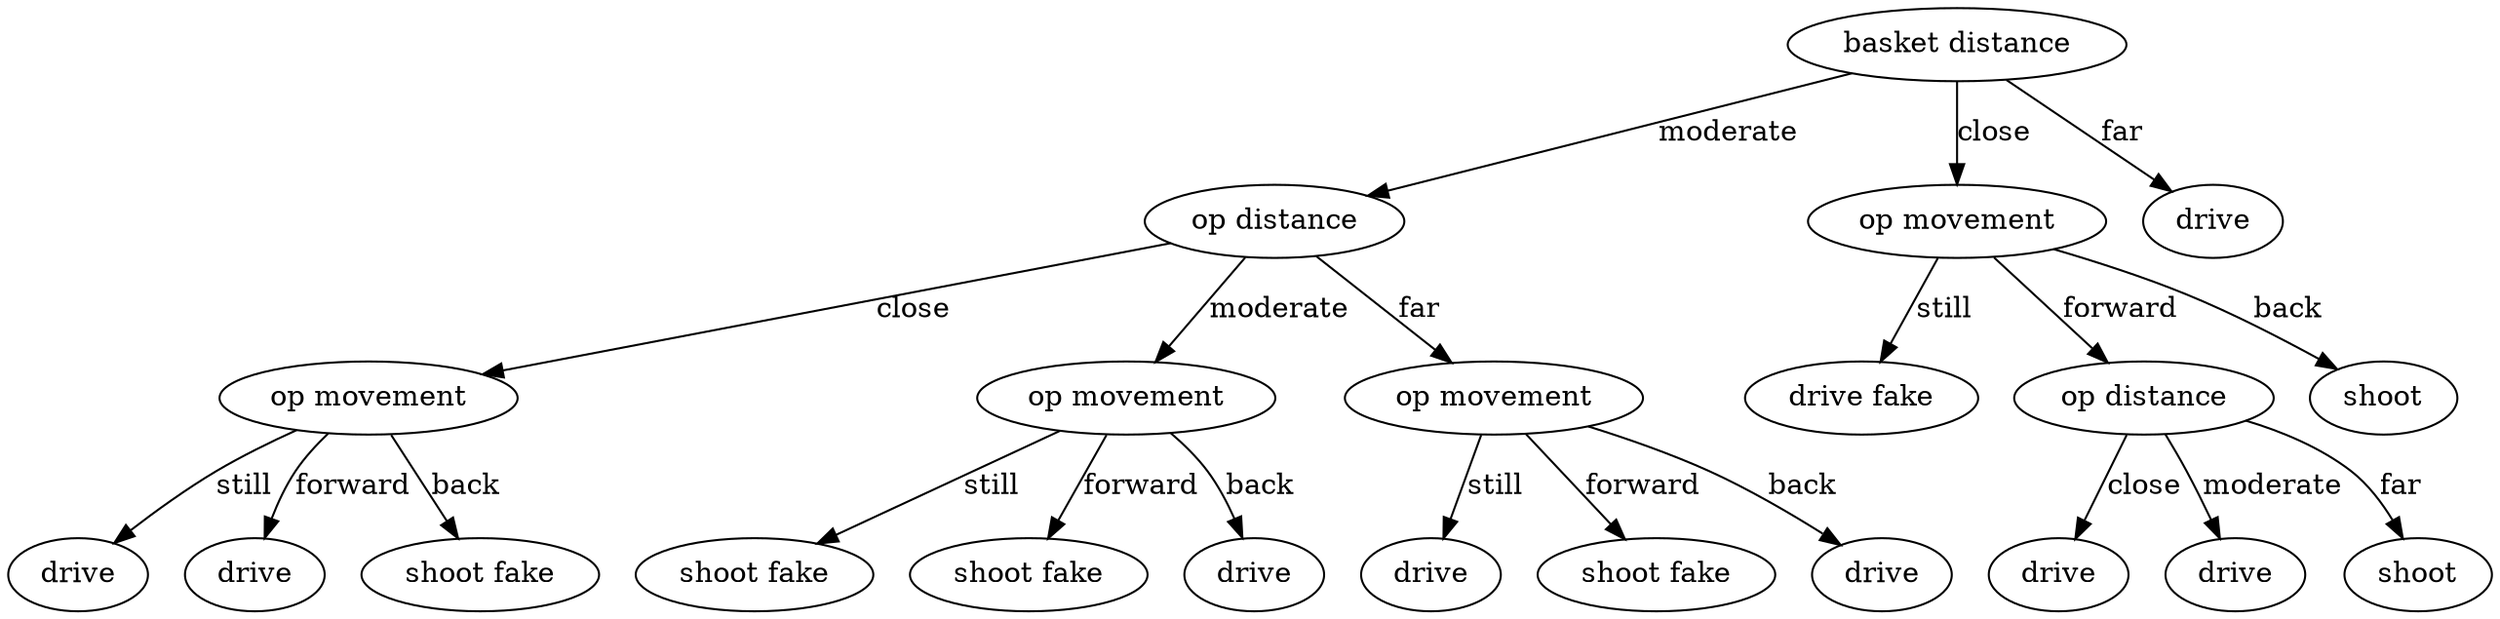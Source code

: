 digraph tree {
	0 [label="basket distance"]
	1 [label="op distance"]
	2 [label="op movement"]
	3 [label=drive]
	2 -> 3 [label=still]
	4 [label=drive]
	2 -> 4 [label=forward]
	5 [label="shoot fake"]
	2 -> 5 [label=back]
	1 -> 2 [label=close]
	6 [label="op movement"]
	7 [label="shoot fake"]
	6 -> 7 [label=still]
	8 [label="shoot fake"]
	6 -> 8 [label=forward]
	9 [label=drive]
	6 -> 9 [label=back]
	1 -> 6 [label=moderate]
	10 [label="op movement"]
	11 [label=drive]
	10 -> 11 [label=still]
	12 [label="shoot fake"]
	10 -> 12 [label=forward]
	13 [label=drive]
	10 -> 13 [label=back]
	1 -> 10 [label=far]
	0 -> 1 [label=moderate]
	14 [label="op movement"]
	15 [label="drive fake"]
	14 -> 15 [label=still]
	16 [label="op distance"]
	17 [label=drive]
	16 -> 17 [label=close]
	18 [label=drive]
	16 -> 18 [label=moderate]
	19 [label=shoot]
	16 -> 19 [label=far]
	14 -> 16 [label=forward]
	20 [label=shoot]
	14 -> 20 [label=back]
	0 -> 14 [label=close]
	21 [label=drive]
	0 -> 21 [label=far]
}
